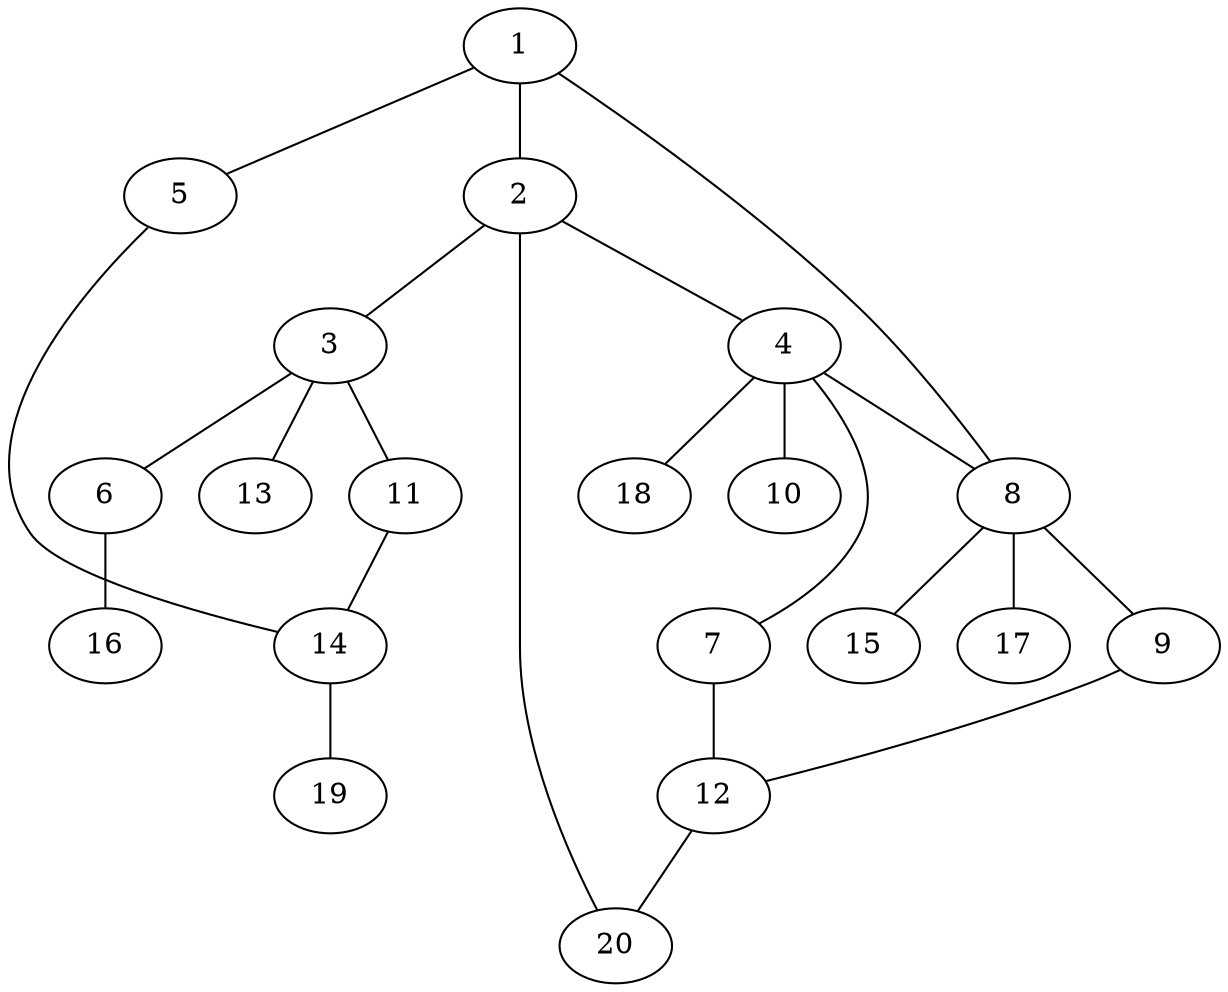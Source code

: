 graph graphname {1--2
1--5
1--8
2--3
2--4
2--20
3--6
3--11
3--13
4--7
4--8
4--10
4--18
5--14
6--16
7--12
8--9
8--15
8--17
9--12
11--14
12--20
14--19
}